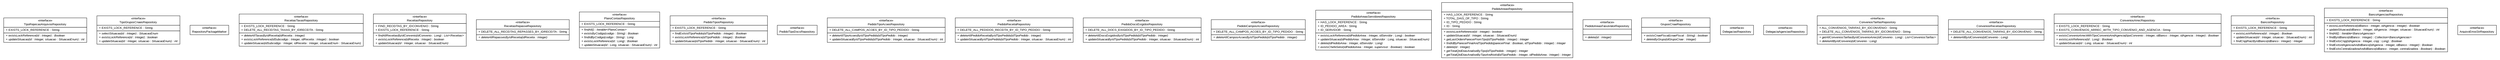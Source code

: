 #!/usr/local/bin/dot
#
# Class diagram 
# Generated by UMLGraph version R5_6 (http://www.umlgraph.org/)
#

digraph G {
	edge [fontname="arial",fontsize=10,labelfontname="arial",labelfontsize=10];
	node [fontname="arial",fontsize=10,shape=plaintext];
	nodesep=0.25;
	ranksep=0.5;
	// br.gov.to.sefaz.arr.parametros.persistence.repository.TipoRejeicaoArquivosRepository
	c13211 [label=<<table title="br.gov.to.sefaz.arr.parametros.persistence.repository.TipoRejeicaoArquivosRepository" border="0" cellborder="1" cellspacing="0" cellpadding="2" port="p" href="./TipoRejeicaoArquivosRepository.html">
		<tr><td><table border="0" cellspacing="0" cellpadding="1">
<tr><td align="center" balign="center"> &#171;interface&#187; </td></tr>
<tr><td align="center" balign="center"> TipoRejeicaoArquivosRepository </td></tr>
		</table></td></tr>
		<tr><td><table border="0" cellspacing="0" cellpadding="1">
<tr><td align="left" balign="left"> + EXISTS_LOCK_REFERENCE : String </td></tr>
		</table></td></tr>
		<tr><td><table border="0" cellspacing="0" cellpadding="1">
<tr><td align="left" balign="left"><font face="arial italic" point-size="10.0"> + existsLockReference(id : Integer) : Boolean </font></td></tr>
<tr><td align="left" balign="left"><font face="arial italic" point-size="10.0"> + updateSituacao(id : Integer, situacao : SituacaoEnum) : int </font></td></tr>
		</table></td></tr>
		</table>>, URL="./TipoRejeicaoArquivosRepository.html", fontname="arial", fontcolor="black", fontsize=10.0];
	// br.gov.to.sefaz.arr.parametros.persistence.repository.TipoGruposCnaesRepository
	c13212 [label=<<table title="br.gov.to.sefaz.arr.parametros.persistence.repository.TipoGruposCnaesRepository" border="0" cellborder="1" cellspacing="0" cellpadding="2" port="p" href="./TipoGruposCnaesRepository.html">
		<tr><td><table border="0" cellspacing="0" cellpadding="1">
<tr><td align="center" balign="center"> &#171;interface&#187; </td></tr>
<tr><td align="center" balign="center"> TipoGruposCnaesRepository </td></tr>
		</table></td></tr>
		<tr><td><table border="0" cellspacing="0" cellpadding="1">
<tr><td align="left" balign="left"> + EXISTS_LOCK_REFERENCE : String </td></tr>
		</table></td></tr>
		<tr><td><table border="0" cellspacing="0" cellpadding="1">
<tr><td align="left" balign="left"><font face="arial italic" point-size="10.0"> + selectSituacao(id : Integer) : SituacaoEnum </font></td></tr>
<tr><td align="left" balign="left"><font face="arial italic" point-size="10.0"> + existsLockReference(id : Integer) : boolean </font></td></tr>
<tr><td align="left" balign="left"><font face="arial italic" point-size="10.0"> + updateSituacao(id : Integer, situacao : SituacaoEnum) : int </font></td></tr>
		</table></td></tr>
		</table>>, URL="./TipoGruposCnaesRepository.html", fontname="arial", fontcolor="black", fontsize=10.0];
	// br.gov.to.sefaz.arr.parametros.persistence.repository.RepositoryPackageMarker
	c13213 [label=<<table title="br.gov.to.sefaz.arr.parametros.persistence.repository.RepositoryPackageMarker" border="0" cellborder="1" cellspacing="0" cellpadding="2" port="p" href="./RepositoryPackageMarker.html">
		<tr><td><table border="0" cellspacing="0" cellpadding="1">
<tr><td align="center" balign="center"> &#171;interface&#187; </td></tr>
<tr><td align="center" balign="center"> RepositoryPackageMarker </td></tr>
		</table></td></tr>
		</table>>, URL="./RepositoryPackageMarker.html", fontname="arial", fontcolor="black", fontsize=10.0];
	// br.gov.to.sefaz.arr.parametros.persistence.repository.ReceitasTaxasRepository
	c13214 [label=<<table title="br.gov.to.sefaz.arr.parametros.persistence.repository.ReceitasTaxasRepository" border="0" cellborder="1" cellspacing="0" cellpadding="2" port="p" href="./ReceitasTaxasRepository.html">
		<tr><td><table border="0" cellspacing="0" cellpadding="1">
<tr><td align="center" balign="center"> &#171;interface&#187; </td></tr>
<tr><td align="center" balign="center"> ReceitasTaxasRepository </td></tr>
		</table></td></tr>
		<tr><td><table border="0" cellspacing="0" cellpadding="1">
<tr><td align="left" balign="left"> + EXISTS_LOCK_REFERENCE : String </td></tr>
<tr><td align="left" balign="left"> + DELETE_ALL_RECEITAS_TAXAS_BY_IDRECEITA : String </td></tr>
		</table></td></tr>
		<tr><td><table border="0" cellspacing="0" cellpadding="1">
<tr><td align="left" balign="left"><font face="arial italic" point-size="10.0"> + deleteAllTaxasByIdReceita(idReceita : Integer) </font></td></tr>
<tr><td align="left" balign="left"><font face="arial italic" point-size="10.0"> + existsLockReference(idSubcodigo : Integer, idReceita : Integer) : boolean </font></td></tr>
<tr><td align="left" balign="left"><font face="arial italic" point-size="10.0"> + updateSituacao(idSubcodigo : Integer, idReceita : Integer, situacaoEnum : SituacaoEnum) </font></td></tr>
		</table></td></tr>
		</table>>, URL="./ReceitasTaxasRepository.html", fontname="arial", fontcolor="black", fontsize=10.0];
	// br.gov.to.sefaz.arr.parametros.persistence.repository.ReceitasRepository
	c13215 [label=<<table title="br.gov.to.sefaz.arr.parametros.persistence.repository.ReceitasRepository" border="0" cellborder="1" cellspacing="0" cellpadding="2" port="p" href="./ReceitasRepository.html">
		<tr><td><table border="0" cellspacing="0" cellpadding="1">
<tr><td align="center" balign="center"> &#171;interface&#187; </td></tr>
<tr><td align="center" balign="center"> ReceitasRepository </td></tr>
		</table></td></tr>
		<tr><td><table border="0" cellspacing="0" cellpadding="1">
<tr><td align="left" balign="left"> + FIND_RECEITAS_BY_IDCONVENIO : String </td></tr>
<tr><td align="left" balign="left"> + EXISTS_LOCK_REFERENCE : String </td></tr>
		</table></td></tr>
		<tr><td><table border="0" cellspacing="0" cellpadding="1">
<tr><td align="left" balign="left"><font face="arial italic" point-size="10.0"> + findAllReceitasByIdConvenio(idConvenio : Long) : List&lt;Receitas&gt; </font></td></tr>
<tr><td align="left" balign="left"><font face="arial italic" point-size="10.0"> + existsLockReference(idReceita : Integer) : boolean </font></td></tr>
<tr><td align="left" balign="left"><font face="arial italic" point-size="10.0"> + updateSituacao(id : Integer, situacao : SituacaoEnum) </font></td></tr>
		</table></td></tr>
		</table>>, URL="./ReceitasRepository.html", fontname="arial", fontcolor="black", fontsize=10.0];
	// br.gov.to.sefaz.arr.parametros.persistence.repository.ReceitasRepasseRepository
	c13216 [label=<<table title="br.gov.to.sefaz.arr.parametros.persistence.repository.ReceitasRepasseRepository" border="0" cellborder="1" cellspacing="0" cellpadding="2" port="p" href="./ReceitasRepasseRepository.html">
		<tr><td><table border="0" cellspacing="0" cellpadding="1">
<tr><td align="center" balign="center"> &#171;interface&#187; </td></tr>
<tr><td align="center" balign="center"> ReceitasRepasseRepository </td></tr>
		</table></td></tr>
		<tr><td><table border="0" cellspacing="0" cellpadding="1">
<tr><td align="left" balign="left"> + DELETE_ALL_RECEITAS_REPASSES_BY_IDRECEITA : String </td></tr>
		</table></td></tr>
		<tr><td><table border="0" cellspacing="0" cellpadding="1">
<tr><td align="left" balign="left"><font face="arial italic" point-size="10.0"> + deleteAllRepassesByIdReceita(idReceita : Integer) </font></td></tr>
		</table></td></tr>
		</table>>, URL="./ReceitasRepasseRepository.html", fontname="arial", fontcolor="black", fontsize=10.0];
	// br.gov.to.sefaz.arr.parametros.persistence.repository.PlanoContasRepository
	c13217 [label=<<table title="br.gov.to.sefaz.arr.parametros.persistence.repository.PlanoContasRepository" border="0" cellborder="1" cellspacing="0" cellpadding="2" port="p" href="./PlanoContasRepository.html">
		<tr><td><table border="0" cellspacing="0" cellpadding="1">
<tr><td align="center" balign="center"> &#171;interface&#187; </td></tr>
<tr><td align="center" balign="center"> PlanoContasRepository </td></tr>
		</table></td></tr>
		<tr><td><table border="0" cellspacing="0" cellpadding="1">
<tr><td align="left" balign="left"> + EXISTS_LOCK_REFERENCE : String </td></tr>
		</table></td></tr>
		<tr><td><table border="0" cellspacing="0" cellpadding="1">
<tr><td align="left" balign="left"><font face="arial italic" point-size="10.0"> + findAll() : Iterable&lt;PlanoContas&gt; </font></td></tr>
<tr><td align="left" balign="left"><font face="arial italic" point-size="10.0"> + existsByCodigo(codigo : String) : Boolean </font></td></tr>
<tr><td align="left" balign="left"><font face="arial italic" point-size="10.0"> + findIdByCodigo(codigo : String) : Long </font></td></tr>
<tr><td align="left" balign="left"><font face="arial italic" point-size="10.0"> + existsLockReference(id : Long) : Boolean </font></td></tr>
<tr><td align="left" balign="left"><font face="arial italic" point-size="10.0"> + updateSituacao(id : Long, situacao : SituacaoEnum) : int </font></td></tr>
		</table></td></tr>
		</table>>, URL="./PlanoContasRepository.html", fontname="arial", fontcolor="black", fontsize=10.0];
	// br.gov.to.sefaz.arr.parametros.persistence.repository.PedidoTiposRepository
	c13218 [label=<<table title="br.gov.to.sefaz.arr.parametros.persistence.repository.PedidoTiposRepository" border="0" cellborder="1" cellspacing="0" cellpadding="2" port="p" href="./PedidoTiposRepository.html">
		<tr><td><table border="0" cellspacing="0" cellpadding="1">
<tr><td align="center" balign="center"> &#171;interface&#187; </td></tr>
<tr><td align="center" balign="center"> PedidoTiposRepository </td></tr>
		</table></td></tr>
		<tr><td><table border="0" cellspacing="0" cellpadding="1">
<tr><td align="left" balign="left"> + EXISTS_LOCK_REFERENCE : String </td></tr>
		</table></td></tr>
		<tr><td><table border="0" cellspacing="0" cellpadding="1">
<tr><td align="left" balign="left"><font face="arial italic" point-size="10.0"> + findExitsIdTipoPedido(idTipoPedido : Integer) : Boolean </font></td></tr>
<tr><td align="left" balign="left"><font face="arial italic" point-size="10.0"> + existsLockReference(idTipoPedido : Integer) : Boolean </font></td></tr>
<tr><td align="left" balign="left"><font face="arial italic" point-size="10.0"> + updateSituacao(idTipoPedido : Integer, situacao : SituacaoEnum) : int </font></td></tr>
		</table></td></tr>
		</table>>, URL="./PedidoTiposRepository.html", fontname="arial", fontcolor="black", fontsize=10.0];
	// br.gov.to.sefaz.arr.parametros.persistence.repository.PedidoTipoDocsRepository
	c13219 [label=<<table title="br.gov.to.sefaz.arr.parametros.persistence.repository.PedidoTipoDocsRepository" border="0" cellborder="1" cellspacing="0" cellpadding="2" port="p" href="./PedidoTipoDocsRepository.html">
		<tr><td><table border="0" cellspacing="0" cellpadding="1">
<tr><td align="center" balign="center"> &#171;interface&#187; </td></tr>
<tr><td align="center" balign="center"> PedidoTipoDocsRepository </td></tr>
		</table></td></tr>
		</table>>, URL="./PedidoTipoDocsRepository.html", fontname="arial", fontcolor="black", fontsize=10.0];
	// br.gov.to.sefaz.arr.parametros.persistence.repository.PedidoTipoAcoesRepository
	c13220 [label=<<table title="br.gov.to.sefaz.arr.parametros.persistence.repository.PedidoTipoAcoesRepository" border="0" cellborder="1" cellspacing="0" cellpadding="2" port="p" href="./PedidoTipoAcoesRepository.html">
		<tr><td><table border="0" cellspacing="0" cellpadding="1">
<tr><td align="center" balign="center"> &#171;interface&#187; </td></tr>
<tr><td align="center" balign="center"> PedidoTipoAcoesRepository </td></tr>
		</table></td></tr>
		<tr><td><table border="0" cellspacing="0" cellpadding="1">
<tr><td align="left" balign="left"> + DELETE_ALL_CAMPOS_ACOES_BY_ID_TIPO_PEDIDO : String </td></tr>
		</table></td></tr>
		<tr><td><table border="0" cellspacing="0" cellpadding="1">
<tr><td align="left" balign="left"><font face="arial italic" point-size="10.0"> + deleteAllTipoAcoesByIdTipoPedido(idTipoPedido : Integer) </font></td></tr>
<tr><td align="left" balign="left"><font face="arial italic" point-size="10.0"> + updateSituacaoByIdTipoPedido(idTipoPedido : Integer, situacao : SituacaoEnum) : int </font></td></tr>
		</table></td></tr>
		</table>>, URL="./PedidoTipoAcoesRepository.html", fontname="arial", fontcolor="black", fontsize=10.0];
	// br.gov.to.sefaz.arr.parametros.persistence.repository.PedidoReceitaRepository
	c13221 [label=<<table title="br.gov.to.sefaz.arr.parametros.persistence.repository.PedidoReceitaRepository" border="0" cellborder="1" cellspacing="0" cellpadding="2" port="p" href="./PedidoReceitaRepository.html">
		<tr><td><table border="0" cellspacing="0" cellpadding="1">
<tr><td align="center" balign="center"> &#171;interface&#187; </td></tr>
<tr><td align="center" balign="center"> PedidoReceitaRepository </td></tr>
		</table></td></tr>
		<tr><td><table border="0" cellspacing="0" cellpadding="1">
<tr><td align="left" balign="left"> + DELETE_ALL_PEDIDOS_RECEITA_BY_ID_TIPO_PEDIDO : String </td></tr>
		</table></td></tr>
		<tr><td><table border="0" cellspacing="0" cellpadding="1">
<tr><td align="left" balign="left"><font face="arial italic" point-size="10.0"> + deleteAllPedidoReceitaByIdTipoPedido(idTipoPedido : Integer) </font></td></tr>
<tr><td align="left" balign="left"><font face="arial italic" point-size="10.0"> + updateSituacaoByIdTipoPedido(idTipoPedido : Integer, situacao : SituacaoEnum) : int </font></td></tr>
		</table></td></tr>
		</table>>, URL="./PedidoReceitaRepository.html", fontname="arial", fontcolor="black", fontsize=10.0];
	// br.gov.to.sefaz.arr.parametros.persistence.repository.PedidoDocsExigidosRepository
	c13222 [label=<<table title="br.gov.to.sefaz.arr.parametros.persistence.repository.PedidoDocsExigidosRepository" border="0" cellborder="1" cellspacing="0" cellpadding="2" port="p" href="./PedidoDocsExigidosRepository.html">
		<tr><td><table border="0" cellspacing="0" cellpadding="1">
<tr><td align="center" balign="center"> &#171;interface&#187; </td></tr>
<tr><td align="center" balign="center"> PedidoDocsExigidosRepository </td></tr>
		</table></td></tr>
		<tr><td><table border="0" cellspacing="0" cellpadding="1">
<tr><td align="left" balign="left"> + DELETE_ALL_DOCS_EXIGIDOS_BY_ID_TIPO_PEDIDO : String </td></tr>
		</table></td></tr>
		<tr><td><table border="0" cellspacing="0" cellpadding="1">
<tr><td align="left" balign="left"><font face="arial italic" point-size="10.0"> + deleteAllDocsExigidosByIdTipoPedido(idTipoPedido : Integer) </font></td></tr>
<tr><td align="left" balign="left"><font face="arial italic" point-size="10.0"> + updateSituacaoByIdTipoPedido(idTipoPedido : Integer, situacao : SituacaoEnum) : int </font></td></tr>
		</table></td></tr>
		</table>>, URL="./PedidoDocsExigidosRepository.html", fontname="arial", fontcolor="black", fontsize=10.0];
	// br.gov.to.sefaz.arr.parametros.persistence.repository.PedidoCamposAcoesRepository
	c13223 [label=<<table title="br.gov.to.sefaz.arr.parametros.persistence.repository.PedidoCamposAcoesRepository" border="0" cellborder="1" cellspacing="0" cellpadding="2" port="p" href="./PedidoCamposAcoesRepository.html">
		<tr><td><table border="0" cellspacing="0" cellpadding="1">
<tr><td align="center" balign="center"> &#171;interface&#187; </td></tr>
<tr><td align="center" balign="center"> PedidoCamposAcoesRepository </td></tr>
		</table></td></tr>
		<tr><td><table border="0" cellspacing="0" cellpadding="1">
<tr><td align="left" balign="left"> + DELETE_ALL_CAMPOS_ACOES_BY_ID_TIPO_PEDIDO : String </td></tr>
		</table></td></tr>
		<tr><td><table border="0" cellspacing="0" cellpadding="1">
<tr><td align="left" balign="left"><font face="arial italic" point-size="10.0"> + deleteAllCamposAcoesByIdTipoPedido(idTipoPedido : Integer) </font></td></tr>
		</table></td></tr>
		</table>>, URL="./PedidoCamposAcoesRepository.html", fontname="arial", fontcolor="black", fontsize=10.0];
	// br.gov.to.sefaz.arr.parametros.persistence.repository.PedidoAreasServidoresRepository
	c13224 [label=<<table title="br.gov.to.sefaz.arr.parametros.persistence.repository.PedidoAreasServidoresRepository" border="0" cellborder="1" cellspacing="0" cellpadding="2" port="p" href="./PedidoAreasServidoresRepository.html">
		<tr><td><table border="0" cellspacing="0" cellpadding="1">
<tr><td align="center" balign="center"> &#171;interface&#187; </td></tr>
<tr><td align="center" balign="center"> PedidoAreasServidoresRepository </td></tr>
		</table></td></tr>
		<tr><td><table border="0" cellspacing="0" cellpadding="1">
<tr><td align="left" balign="left"> + HAS_LOCK_REFERENCE : String </td></tr>
<tr><td align="left" balign="left"> + ID_PEDIDO_AREA : String </td></tr>
<tr><td align="left" balign="left"> + ID_SERVIDOR : String </td></tr>
		</table></td></tr>
		<tr><td><table border="0" cellspacing="0" cellpadding="1">
<tr><td align="left" balign="left"><font face="arial italic" point-size="10.0"> + existsLockReference(idPedidoArea : Integer, idServidor : Long) : boolean </font></td></tr>
<tr><td align="left" balign="left"><font face="arial italic" point-size="10.0"> + updateSituacao(idPedidoArea : Integer, idServidor : Long, situacao : SituacaoEnum) </font></td></tr>
<tr><td align="left" balign="left"><font face="arial italic" point-size="10.0"> + delete(idPedidoArea : Integer, idServidor : Long) </font></td></tr>
<tr><td align="left" balign="left"><font face="arial italic" point-size="10.0"> + existsChefeSetor(idPedidoArea : Integer, supervisor : Boolean) : boolean </font></td></tr>
		</table></td></tr>
		</table>>, URL="./PedidoAreasServidoresRepository.html", fontname="arial", fontcolor="black", fontsize=10.0];
	// br.gov.to.sefaz.arr.parametros.persistence.repository.PedidoAreasRepository
	c13225 [label=<<table title="br.gov.to.sefaz.arr.parametros.persistence.repository.PedidoAreasRepository" border="0" cellborder="1" cellspacing="0" cellpadding="2" port="p" href="./PedidoAreasRepository.html">
		<tr><td><table border="0" cellspacing="0" cellpadding="1">
<tr><td align="center" balign="center"> &#171;interface&#187; </td></tr>
<tr><td align="center" balign="center"> PedidoAreasRepository </td></tr>
		</table></td></tr>
		<tr><td><table border="0" cellspacing="0" cellpadding="1">
<tr><td align="left" balign="left"> + HAS_LOCK_REFERENCE : String </td></tr>
<tr><td align="left" balign="left"> + TOTAL_DAIS_OF_TIPO : String </td></tr>
<tr><td align="left" balign="left"> + ID_TIPO_PEDIDO : String </td></tr>
<tr><td align="left" balign="left"> + ID : String </td></tr>
		</table></td></tr>
		<tr><td><table border="0" cellspacing="0" cellpadding="1">
<tr><td align="left" balign="left"><font face="arial italic" point-size="10.0"> + existsLockReference(id : Integer) : boolean </font></td></tr>
<tr><td align="left" balign="left"><font face="arial italic" point-size="10.0"> + updateSituacao(id : Integer, situacao : SituacaoEnum) </font></td></tr>
<tr><td align="left" balign="left"><font face="arial italic" point-size="10.0"> + getLastOrdemParecerFromTipo(idTipoPedido : Integer) : Integer </font></td></tr>
<tr><td align="left" balign="left"><font face="arial italic" point-size="10.0"> + findIdByParecerFinalAndTipoPedido(parecerFinal : Boolean, idTipoPedido : Integer) : Integer </font></td></tr>
<tr><td align="left" balign="left"><font face="arial italic" point-size="10.0"> + delete(id : Integer) </font></td></tr>
<tr><td align="left" balign="left"><font face="arial italic" point-size="10.0"> + getTotalQtdDiasAnaliseByTipo(idTipoPedido : Integer) : Integer </font></td></tr>
<tr><td align="left" balign="left"><font face="arial italic" point-size="10.0"> + getTotalQtdDiasAnaliseByTipoAndNotId(idTipoPedido : Integer, idPedidoArea : Integer) : Integer </font></td></tr>
		</table></td></tr>
		</table>>, URL="./PedidoAreasRepository.html", fontname="arial", fontcolor="black", fontsize=10.0];
	// br.gov.to.sefaz.arr.parametros.persistence.repository.PedidoAreasFaixaValorRepository
	c13226 [label=<<table title="br.gov.to.sefaz.arr.parametros.persistence.repository.PedidoAreasFaixaValorRepository" border="0" cellborder="1" cellspacing="0" cellpadding="2" port="p" href="./PedidoAreasFaixaValorRepository.html">
		<tr><td><table border="0" cellspacing="0" cellpadding="1">
<tr><td align="center" balign="center"> &#171;interface&#187; </td></tr>
<tr><td align="center" balign="center"> PedidoAreasFaixaValorRepository </td></tr>
		</table></td></tr>
		<tr><td><table border="0" cellspacing="0" cellpadding="1">
<tr><td align="left" balign="left">  </td></tr>
		</table></td></tr>
		<tr><td><table border="0" cellspacing="0" cellpadding="1">
<tr><td align="left" balign="left"><font face="arial italic" point-size="10.0"> + delete(id : Integer) </font></td></tr>
		</table></td></tr>
		</table>>, URL="./PedidoAreasFaixaValorRepository.html", fontname="arial", fontcolor="black", fontsize=10.0];
	// br.gov.to.sefaz.arr.parametros.persistence.repository.GruposCnaeRepository
	c13227 [label=<<table title="br.gov.to.sefaz.arr.parametros.persistence.repository.GruposCnaeRepository" border="0" cellborder="1" cellspacing="0" cellpadding="2" port="p" href="./GruposCnaeRepository.html">
		<tr><td><table border="0" cellspacing="0" cellpadding="1">
<tr><td align="center" balign="center"> &#171;interface&#187; </td></tr>
<tr><td align="center" balign="center"> GruposCnaeRepository </td></tr>
		</table></td></tr>
		<tr><td><table border="0" cellspacing="0" cellpadding="1">
<tr><td align="left" balign="left">  </td></tr>
		</table></td></tr>
		<tr><td><table border="0" cellspacing="0" cellpadding="1">
<tr><td align="left" balign="left"><font face="arial italic" point-size="10.0"> + existsCnaeFiscal(cnaeFiscal : String) : boolean </font></td></tr>
<tr><td align="left" balign="left"><font face="arial italic" point-size="10.0"> + deleteByGrupo(idGrupoCnae : Integer) </font></td></tr>
		</table></td></tr>
		</table>>, URL="./GruposCnaeRepository.html", fontname="arial", fontcolor="black", fontsize=10.0];
	// br.gov.to.sefaz.arr.parametros.persistence.repository.DelegaciasRepository
	c13228 [label=<<table title="br.gov.to.sefaz.arr.parametros.persistence.repository.DelegaciasRepository" border="0" cellborder="1" cellspacing="0" cellpadding="2" port="p" href="./DelegaciasRepository.html">
		<tr><td><table border="0" cellspacing="0" cellpadding="1">
<tr><td align="center" balign="center"> &#171;interface&#187; </td></tr>
<tr><td align="center" balign="center"> DelegaciasRepository </td></tr>
		</table></td></tr>
		</table>>, URL="./DelegaciasRepository.html", fontname="arial", fontcolor="black", fontsize=10.0];
	// br.gov.to.sefaz.arr.parametros.persistence.repository.DelegaciaAgenciasRepository
	c13229 [label=<<table title="br.gov.to.sefaz.arr.parametros.persistence.repository.DelegaciaAgenciasRepository" border="0" cellborder="1" cellspacing="0" cellpadding="2" port="p" href="./DelegaciaAgenciasRepository.html">
		<tr><td><table border="0" cellspacing="0" cellpadding="1">
<tr><td align="center" balign="center"> &#171;interface&#187; </td></tr>
<tr><td align="center" balign="center"> DelegaciaAgenciasRepository </td></tr>
		</table></td></tr>
		</table>>, URL="./DelegaciaAgenciasRepository.html", fontname="arial", fontcolor="black", fontsize=10.0];
	// br.gov.to.sefaz.arr.parametros.persistence.repository.ConveniosTarifasRepository
	c13230 [label=<<table title="br.gov.to.sefaz.arr.parametros.persistence.repository.ConveniosTarifasRepository" border="0" cellborder="1" cellspacing="0" cellpadding="2" port="p" href="./ConveniosTarifasRepository.html">
		<tr><td><table border="0" cellspacing="0" cellpadding="1">
<tr><td align="center" balign="center"> &#171;interface&#187; </td></tr>
<tr><td align="center" balign="center"> ConveniosTarifasRepository </td></tr>
		</table></td></tr>
		<tr><td><table border="0" cellspacing="0" cellpadding="1">
<tr><td align="left" balign="left"> + ALL_CONVENIOS_TARIFAS_BY_IDCONVENIO : String </td></tr>
<tr><td align="left" balign="left"> + DELETE_ALL_CONVENIOS_TARIFAS_BY_IDCONVENIO : String </td></tr>
		</table></td></tr>
		<tr><td><table border="0" cellspacing="0" cellpadding="1">
<tr><td align="left" balign="left"><font face="arial italic" point-size="10.0"> + getAllConveniosTarifasByIdConvenioArrec(idConvenio : Long) : List&lt;ConveniosTarifas&gt; </font></td></tr>
<tr><td align="left" balign="left"><font face="arial italic" point-size="10.0"> + deleteAllByIdConvenio(idConvenio : Long) </font></td></tr>
		</table></td></tr>
		</table>>, URL="./ConveniosTarifasRepository.html", fontname="arial", fontcolor="black", fontsize=10.0];
	// br.gov.to.sefaz.arr.parametros.persistence.repository.ConveniosReceitasRepository
	c13231 [label=<<table title="br.gov.to.sefaz.arr.parametros.persistence.repository.ConveniosReceitasRepository" border="0" cellborder="1" cellspacing="0" cellpadding="2" port="p" href="./ConveniosReceitasRepository.html">
		<tr><td><table border="0" cellspacing="0" cellpadding="1">
<tr><td align="center" balign="center"> &#171;interface&#187; </td></tr>
<tr><td align="center" balign="center"> ConveniosReceitasRepository </td></tr>
		</table></td></tr>
		<tr><td><table border="0" cellspacing="0" cellpadding="1">
<tr><td align="left" balign="left"> + DELETE_ALL_CONVENIOS_TARIFAS_BY_IDCONVENIO : String </td></tr>
		</table></td></tr>
		<tr><td><table border="0" cellspacing="0" cellpadding="1">
<tr><td align="left" balign="left"><font face="arial italic" point-size="10.0"> + deleteAllByIdConvenio(idConvenio : Long) </font></td></tr>
		</table></td></tr>
		</table>>, URL="./ConveniosReceitasRepository.html", fontname="arial", fontcolor="black", fontsize=10.0];
	// br.gov.to.sefaz.arr.parametros.persistence.repository.ConveniosArrecRepository
	c13232 [label=<<table title="br.gov.to.sefaz.arr.parametros.persistence.repository.ConveniosArrecRepository" border="0" cellborder="1" cellspacing="0" cellpadding="2" port="p" href="./ConveniosArrecRepository.html">
		<tr><td><table border="0" cellspacing="0" cellpadding="1">
<tr><td align="center" balign="center"> &#171;interface&#187; </td></tr>
<tr><td align="center" balign="center"> ConveniosArrecRepository </td></tr>
		</table></td></tr>
		<tr><td><table border="0" cellspacing="0" cellpadding="1">
<tr><td align="left" balign="left"> + EXISTS_LOCK_REFERENCE : String </td></tr>
<tr><td align="left" balign="left"> + EXISTS_CONVENIOS_ARREC_WITH_TIPO_CONVENIO_AND_AGENCIA : String </td></tr>
		</table></td></tr>
		<tr><td><table border="0" cellspacing="0" cellpadding="1">
<tr><td align="left" balign="left"><font face="arial italic" point-size="10.0"> + existsConvenioArrecWithTipoConvenioAndAgencia(tipoConvenio : Integer, idBanco : Integer, idAgencia : Integer) : Boolean </font></td></tr>
<tr><td align="left" balign="left"><font face="arial italic" point-size="10.0"> + existsLockReference(id : Long) : Boolean </font></td></tr>
<tr><td align="left" balign="left"><font face="arial italic" point-size="10.0"> + updateSituacao(id : Long, situacao : SituacaoEnum) : int </font></td></tr>
		</table></td></tr>
		</table>>, URL="./ConveniosArrecRepository.html", fontname="arial", fontcolor="black", fontsize=10.0];
	// br.gov.to.sefaz.arr.parametros.persistence.repository.BancosRepository
	c13233 [label=<<table title="br.gov.to.sefaz.arr.parametros.persistence.repository.BancosRepository" border="0" cellborder="1" cellspacing="0" cellpadding="2" port="p" href="./BancosRepository.html">
		<tr><td><table border="0" cellspacing="0" cellpadding="1">
<tr><td align="center" balign="center"> &#171;interface&#187; </td></tr>
<tr><td align="center" balign="center"> BancosRepository </td></tr>
		</table></td></tr>
		<tr><td><table border="0" cellspacing="0" cellpadding="1">
<tr><td align="left" balign="left"> + EXISTS_LOCK_REFERENCE : String </td></tr>
		</table></td></tr>
		<tr><td><table border="0" cellspacing="0" cellpadding="1">
<tr><td align="left" balign="left"><font face="arial italic" point-size="10.0"> + existsLockReference(id : Integer) : Boolean </font></td></tr>
<tr><td align="left" balign="left"><font face="arial italic" point-size="10.0"> + updateSituacao(id : Integer, situacao : SituacaoEnum) : int </font></td></tr>
<tr><td align="left" balign="left"><font face="arial italic" point-size="10.0"> + findCnpjRaizByIdBanco(idBanco : Integer) : Integer </font></td></tr>
		</table></td></tr>
		</table>>, URL="./BancosRepository.html", fontname="arial", fontcolor="black", fontsize=10.0];
	// br.gov.to.sefaz.arr.parametros.persistence.repository.BancoAgenciasRepository
	c13234 [label=<<table title="br.gov.to.sefaz.arr.parametros.persistence.repository.BancoAgenciasRepository" border="0" cellborder="1" cellspacing="0" cellpadding="2" port="p" href="./BancoAgenciasRepository.html">
		<tr><td><table border="0" cellspacing="0" cellpadding="1">
<tr><td align="center" balign="center"> &#171;interface&#187; </td></tr>
<tr><td align="center" balign="center"> BancoAgenciasRepository </td></tr>
		</table></td></tr>
		<tr><td><table border="0" cellspacing="0" cellpadding="1">
<tr><td align="left" balign="left"> + EXISTS_LOCK_REFERENCE : String </td></tr>
		</table></td></tr>
		<tr><td><table border="0" cellspacing="0" cellpadding="1">
<tr><td align="left" balign="left"><font face="arial italic" point-size="10.0"> + existsLockReference(idBanco : Integer, idAgencia : Integer) : Boolean </font></td></tr>
<tr><td align="left" balign="left"><font face="arial italic" point-size="10.0"> + updateSituacao(idBanco : Integer, idAgencia : Integer, situacao : SituacaoEnum) : int </font></td></tr>
<tr><td align="left" balign="left"><font face="arial italic" point-size="10.0"> + findAll() : Iterable&lt;BancoAgencias&gt; </font></td></tr>
<tr><td align="left" balign="left"><font face="arial italic" point-size="10.0"> + findByIdBanco(idBanco : Integer) : Collection&lt;BancoAgencias&gt; </font></td></tr>
<tr><td align="left" balign="left"><font face="arial italic" point-size="10.0"> + findExitsCnpj(idAgencia : Integer, cnpj : Long) : Boolean </font></td></tr>
<tr><td align="left" balign="left"><font face="arial italic" point-size="10.0"> + findExitsIdAgenciaAndIdBanco(idAgencia : Integer, idBanco : Integer) : Boolean </font></td></tr>
<tr><td align="left" balign="left"><font face="arial italic" point-size="10.0"> + findExitsCentralizadoraAndIdBanco(idBanco : Integer, centralizadora : Boolean) : Boolean </font></td></tr>
		</table></td></tr>
		</table>>, URL="./BancoAgenciasRepository.html", fontname="arial", fontcolor="black", fontsize=10.0];
	// br.gov.to.sefaz.arr.parametros.persistence.repository.ArquivoErrosStrRepository
	c13235 [label=<<table title="br.gov.to.sefaz.arr.parametros.persistence.repository.ArquivoErrosStrRepository" border="0" cellborder="1" cellspacing="0" cellpadding="2" port="p" href="./ArquivoErrosStrRepository.html">
		<tr><td><table border="0" cellspacing="0" cellpadding="1">
<tr><td align="center" balign="center"> &#171;interface&#187; </td></tr>
<tr><td align="center" balign="center"> ArquivoErrosStrRepository </td></tr>
		</table></td></tr>
		</table>>, URL="./ArquivoErrosStrRepository.html", fontname="arial", fontcolor="black", fontsize=10.0];
}

